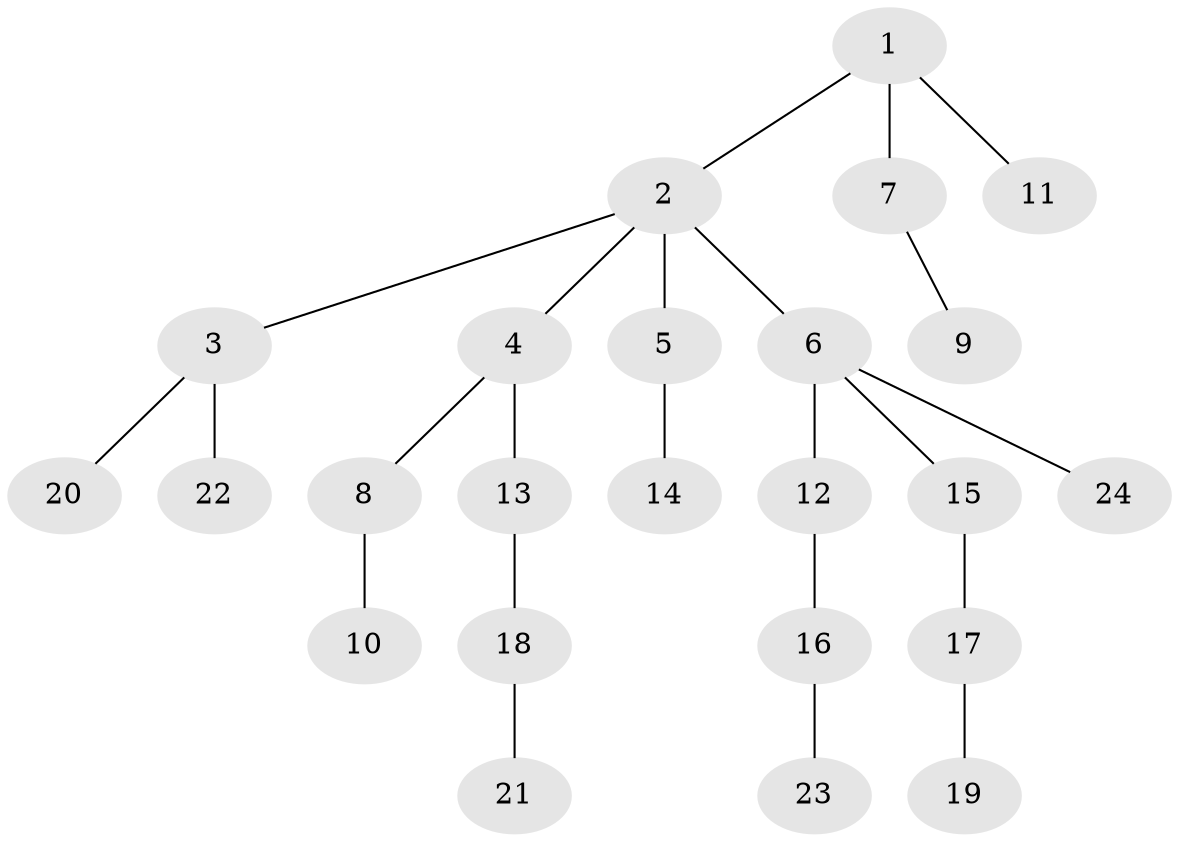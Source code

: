 // original degree distribution, {5: 0.03896103896103896, 3: 0.11688311688311688, 4: 0.11688311688311688, 2: 0.23376623376623376, 1: 0.4935064935064935}
// Generated by graph-tools (version 1.1) at 2025/51/03/04/25 22:51:27]
// undirected, 24 vertices, 23 edges
graph export_dot {
  node [color=gray90,style=filled];
  1;
  2;
  3;
  4;
  5;
  6;
  7;
  8;
  9;
  10;
  11;
  12;
  13;
  14;
  15;
  16;
  17;
  18;
  19;
  20;
  21;
  22;
  23;
  24;
  1 -- 2 [weight=1.0];
  1 -- 7 [weight=1.0];
  1 -- 11 [weight=1.0];
  2 -- 3 [weight=1.0];
  2 -- 4 [weight=1.0];
  2 -- 5 [weight=1.0];
  2 -- 6 [weight=1.0];
  3 -- 20 [weight=1.0];
  3 -- 22 [weight=1.0];
  4 -- 8 [weight=1.0];
  4 -- 13 [weight=2.0];
  5 -- 14 [weight=1.0];
  6 -- 12 [weight=1.0];
  6 -- 15 [weight=1.0];
  6 -- 24 [weight=1.0];
  7 -- 9 [weight=1.0];
  8 -- 10 [weight=1.0];
  12 -- 16 [weight=1.0];
  13 -- 18 [weight=1.0];
  15 -- 17 [weight=1.0];
  16 -- 23 [weight=1.0];
  17 -- 19 [weight=1.0];
  18 -- 21 [weight=1.0];
}

